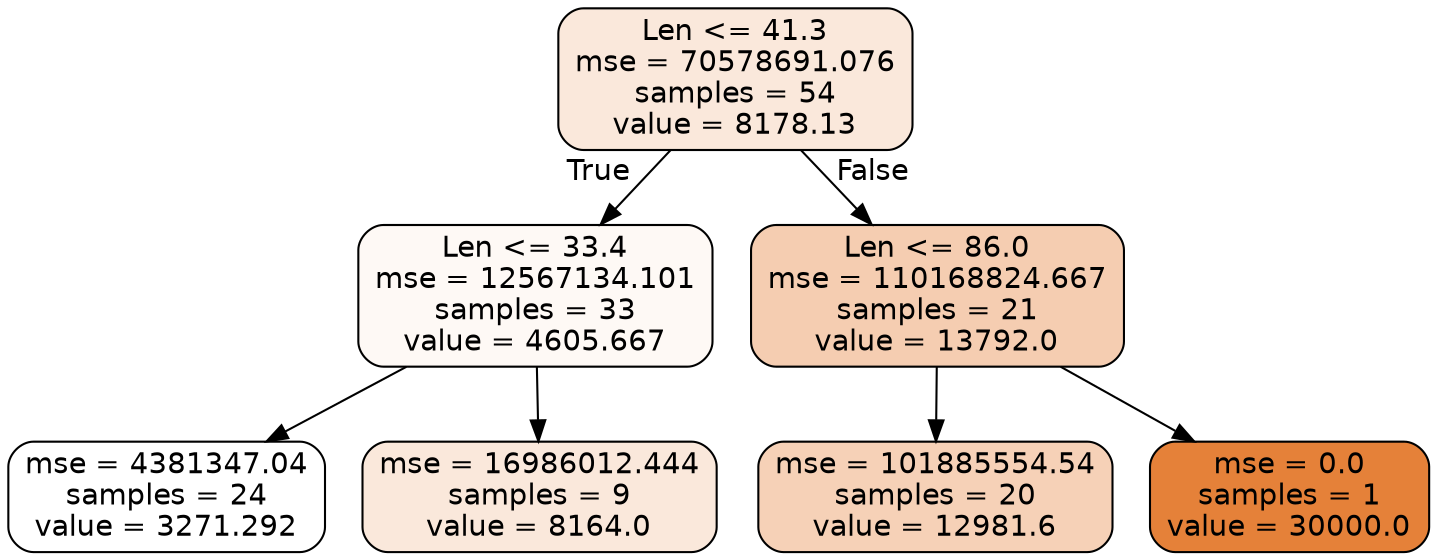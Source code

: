 digraph Tree {
node [shape=box, style="filled, rounded", color="black", fontname=helvetica] ;
edge [fontname=helvetica] ;
0 [label="Len <= 41.3\nmse = 70578691.076\nsamples = 54\nvalue = 8178.13", fillcolor="#fae8db"] ;
1 [label="Len <= 33.4\nmse = 12567134.101\nsamples = 33\nvalue = 4605.667", fillcolor="#fef9f5"] ;
0 -> 1 [labeldistance=2.5, labelangle=45, headlabel="True"] ;
2 [label="mse = 4381347.04\nsamples = 24\nvalue = 3271.292", fillcolor="#ffffff"] ;
1 -> 2 ;
3 [label="mse = 16986012.444\nsamples = 9\nvalue = 8164.0", fillcolor="#fae8db"] ;
1 -> 3 ;
4 [label="Len <= 86.0\nmse = 110168824.667\nsamples = 21\nvalue = 13792.0", fillcolor="#f5cdb1"] ;
0 -> 4 [labeldistance=2.5, labelangle=-45, headlabel="False"] ;
5 [label="mse = 101885554.54\nsamples = 20\nvalue = 12981.6", fillcolor="#f6d1b7"] ;
4 -> 5 ;
6 [label="mse = 0.0\nsamples = 1\nvalue = 30000.0", fillcolor="#e58139"] ;
4 -> 6 ;
}